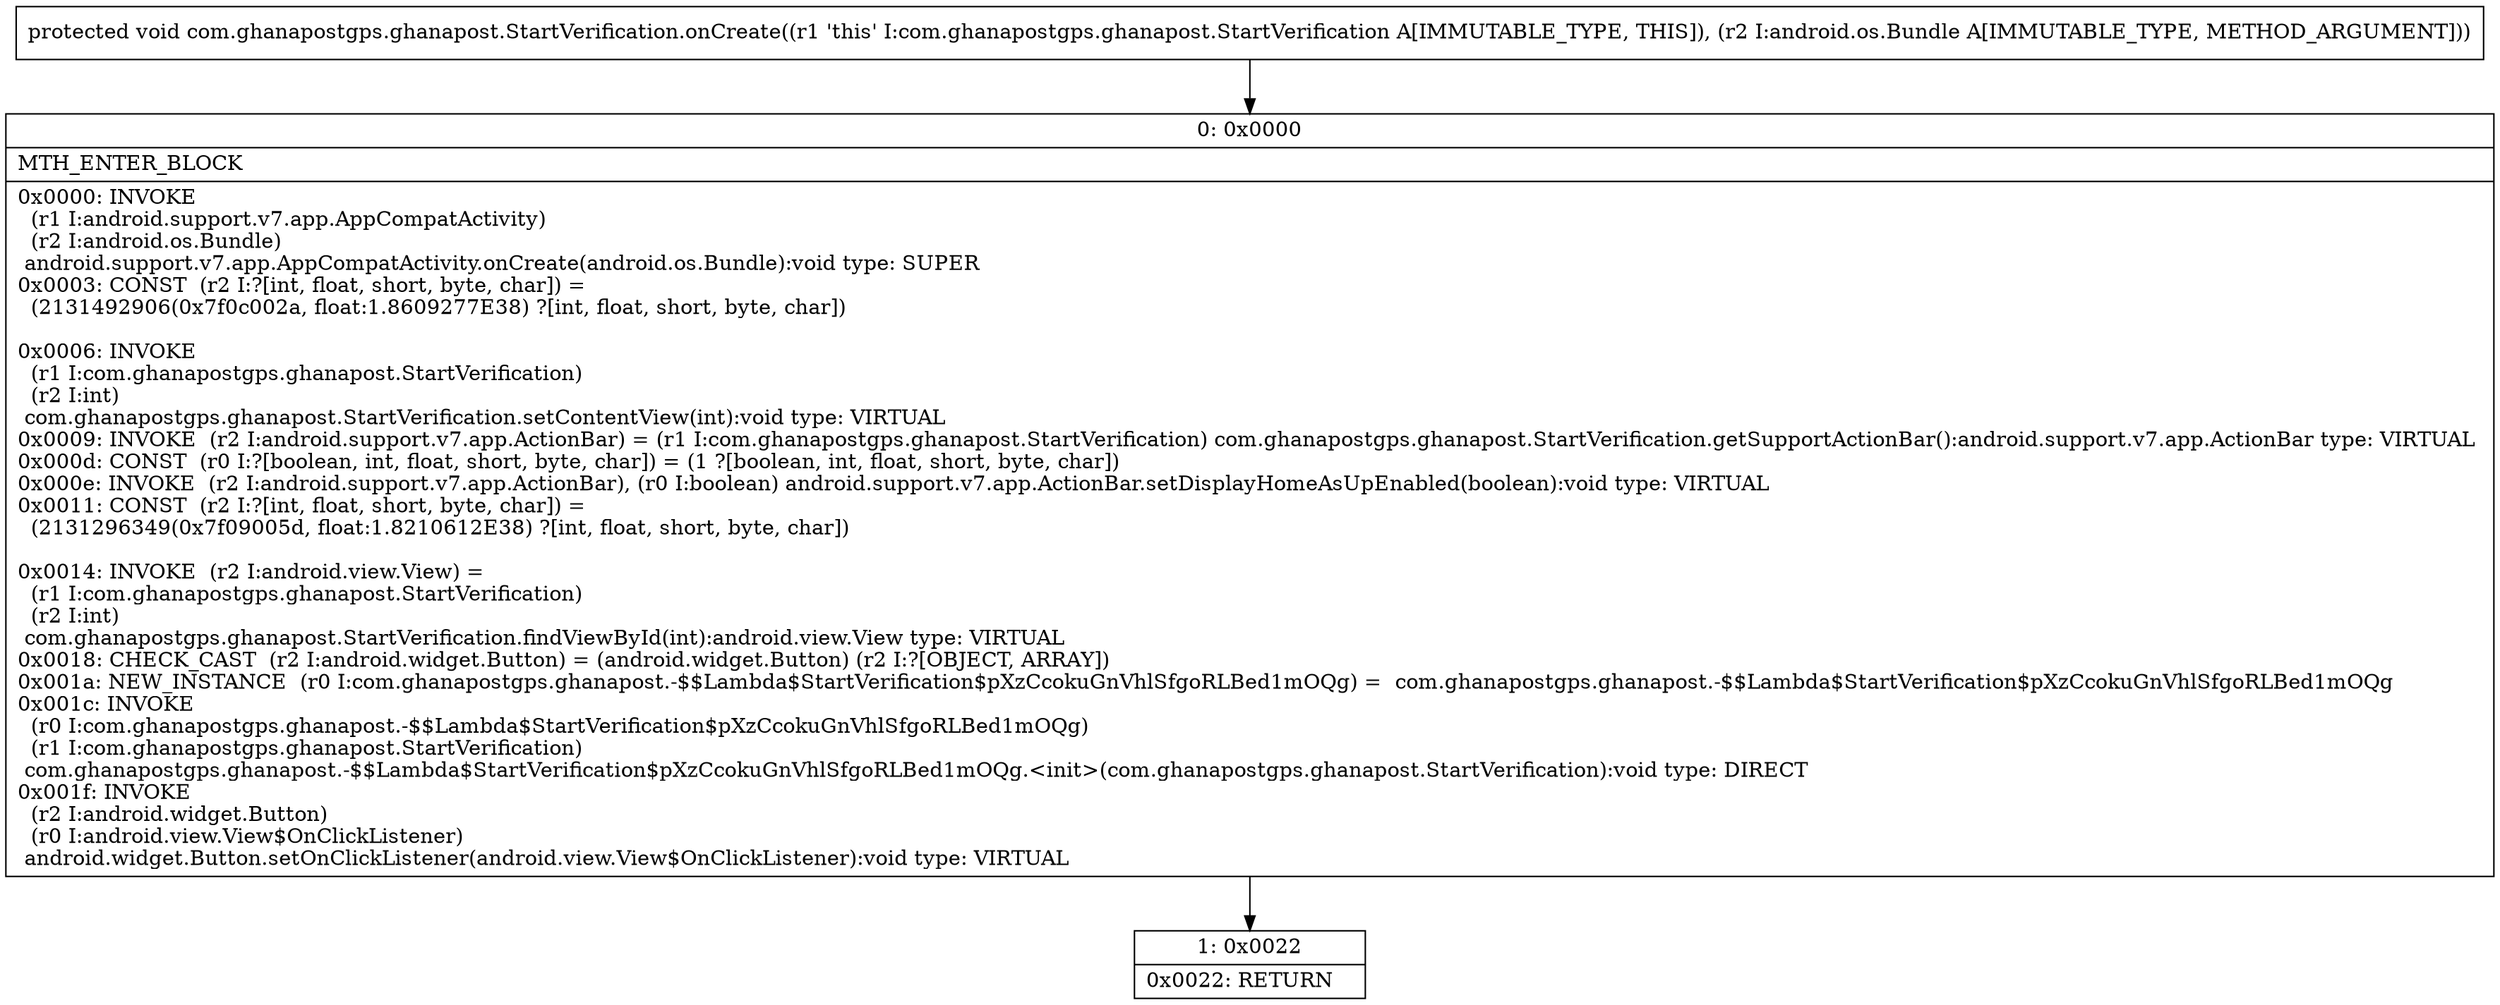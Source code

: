 digraph "CFG forcom.ghanapostgps.ghanapost.StartVerification.onCreate(Landroid\/os\/Bundle;)V" {
Node_0 [shape=record,label="{0\:\ 0x0000|MTH_ENTER_BLOCK\l|0x0000: INVOKE  \l  (r1 I:android.support.v7.app.AppCompatActivity)\l  (r2 I:android.os.Bundle)\l android.support.v7.app.AppCompatActivity.onCreate(android.os.Bundle):void type: SUPER \l0x0003: CONST  (r2 I:?[int, float, short, byte, char]) = \l  (2131492906(0x7f0c002a, float:1.8609277E38) ?[int, float, short, byte, char])\l \l0x0006: INVOKE  \l  (r1 I:com.ghanapostgps.ghanapost.StartVerification)\l  (r2 I:int)\l com.ghanapostgps.ghanapost.StartVerification.setContentView(int):void type: VIRTUAL \l0x0009: INVOKE  (r2 I:android.support.v7.app.ActionBar) = (r1 I:com.ghanapostgps.ghanapost.StartVerification) com.ghanapostgps.ghanapost.StartVerification.getSupportActionBar():android.support.v7.app.ActionBar type: VIRTUAL \l0x000d: CONST  (r0 I:?[boolean, int, float, short, byte, char]) = (1 ?[boolean, int, float, short, byte, char]) \l0x000e: INVOKE  (r2 I:android.support.v7.app.ActionBar), (r0 I:boolean) android.support.v7.app.ActionBar.setDisplayHomeAsUpEnabled(boolean):void type: VIRTUAL \l0x0011: CONST  (r2 I:?[int, float, short, byte, char]) = \l  (2131296349(0x7f09005d, float:1.8210612E38) ?[int, float, short, byte, char])\l \l0x0014: INVOKE  (r2 I:android.view.View) = \l  (r1 I:com.ghanapostgps.ghanapost.StartVerification)\l  (r2 I:int)\l com.ghanapostgps.ghanapost.StartVerification.findViewById(int):android.view.View type: VIRTUAL \l0x0018: CHECK_CAST  (r2 I:android.widget.Button) = (android.widget.Button) (r2 I:?[OBJECT, ARRAY]) \l0x001a: NEW_INSTANCE  (r0 I:com.ghanapostgps.ghanapost.\-$$Lambda$StartVerification$pXzCcokuGnVhlSfgoRLBed1mOQg) =  com.ghanapostgps.ghanapost.\-$$Lambda$StartVerification$pXzCcokuGnVhlSfgoRLBed1mOQg \l0x001c: INVOKE  \l  (r0 I:com.ghanapostgps.ghanapost.\-$$Lambda$StartVerification$pXzCcokuGnVhlSfgoRLBed1mOQg)\l  (r1 I:com.ghanapostgps.ghanapost.StartVerification)\l com.ghanapostgps.ghanapost.\-$$Lambda$StartVerification$pXzCcokuGnVhlSfgoRLBed1mOQg.\<init\>(com.ghanapostgps.ghanapost.StartVerification):void type: DIRECT \l0x001f: INVOKE  \l  (r2 I:android.widget.Button)\l  (r0 I:android.view.View$OnClickListener)\l android.widget.Button.setOnClickListener(android.view.View$OnClickListener):void type: VIRTUAL \l}"];
Node_1 [shape=record,label="{1\:\ 0x0022|0x0022: RETURN   \l}"];
MethodNode[shape=record,label="{protected void com.ghanapostgps.ghanapost.StartVerification.onCreate((r1 'this' I:com.ghanapostgps.ghanapost.StartVerification A[IMMUTABLE_TYPE, THIS]), (r2 I:android.os.Bundle A[IMMUTABLE_TYPE, METHOD_ARGUMENT])) }"];
MethodNode -> Node_0;
Node_0 -> Node_1;
}

